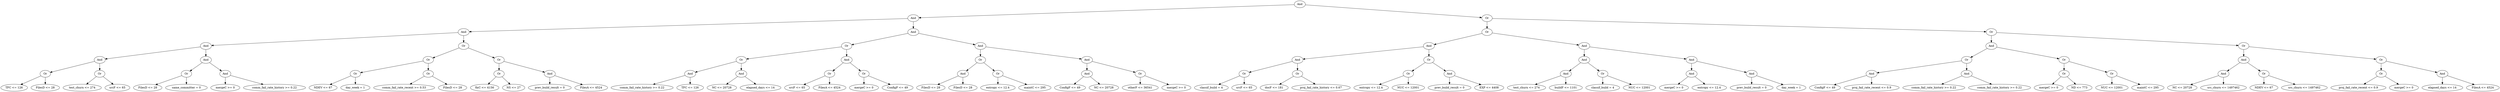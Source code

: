 digraph G {
	graph [bb="0,0,10522,468",
		dpi=78
	];
	node [label="\N"];
	1	 [height=0.5,
		label=And,
		pos="5104.2,450",
		width=0.75];
	2	 [height=0.5,
		label=And,
		pos="3857.2,378",
		width=0.75];
	1 -> 2	 [pos="e,3884.1,380.51 5077.3,447.49 4916.2,438.45 4080.8,391.55 3894.2,381.08"];
	3	 [height=0.5,
		label=Or,
		pos="6352.2,378",
		width=0.75];
	1 -> 3	 [pos="e,6325.3,380.51 5131.1,447.49 5292.3,438.45 6128.4,391.55 6315.2,381.08"];
	4	 [height=0.5,
		label=And,
		pos="1870.2,306",
		width=0.75];
	2 -> 4	 [pos="e,1897.4,307.96 3830.2,376.05 3613.7,368.42 2159.8,317.2 1907.5,308.31"];
	5	 [height=0.5,
		label=And,
		pos="3857.2,306",
		width=0.75];
	2 -> 5	 [pos="e,3857.2,324.1 3857.2,359.7 3857.2,351.98 3857.2,342.71 3857.2,334.11"];
	8	 [height=0.5,
		label=And,
		pos="863.19,234",
		width=0.75];
	4 -> 8	 [pos="e,890.24,236.88 1843.5,303.15 1704.5,293.48 1063.1,248.9 900.67,237.6"];
	9	 [height=0.5,
		label=Or,
		pos="1870.2,234",
		width=0.75];
	4 -> 9	 [pos="e,1870.2,252.1 1870.2,287.7 1870.2,279.98 1870.2,270.71 1870.2,262.11"];
	16	 [height=0.5,
		label=And,
		pos="419.19,162",
		width=0.75];
	8 -> 16	 [pos="e,445.28,167.11 837.08,228.88 761.43,216.96 542.03,182.37 455.19,168.68"];
	17	 [height=0.5,
		label=And,
		pos="863.19,162",
		width=0.75];
	8 -> 17	 [pos="e,863.19,180.1 863.19,215.7 863.19,207.98 863.19,198.71 863.19,190.11"];
	32	 [height=0.5,
		label=Or,
		pos="191.19,90",
		width=0.75];
	16 -> 32	 [pos="e,215.18,98.365 395.23,153.64 354.43,141.12 271.4,115.62 224.82,101.32"];
	33	 [height=0.5,
		label=Or,
		pos="419.19,90",
		width=0.75];
	16 -> 33	 [pos="e,419.19,108.1 419.19,143.7 419.19,135.98 419.19,126.71 419.19,118.11"];
	64	 [height=0.5,
		label="TFC <= 126",
		pos="57.195,18",
		width=1.5887];
	32 -> 64	 [pos="e,85.578,33.827 170.55,78.216 150.37,67.674 119.19,51.383 94.629,38.555"];
	65	 [height=0.5,
		label="FilesD <= 28",
		pos="191.19,18",
		width=1.6249];
	32 -> 65	 [pos="e,191.19,36.104 191.19,71.697 191.19,63.983 191.19,54.712 191.19,46.112"];
	66	 [height=0.5,
		label="test_churn <= 274",
		pos="345.19,18",
		width=2.1484];
	33 -> 66	 [pos="e,362.75,35.606 404.22,74.834 394.47,65.616 381.52,53.366 370.24,42.689"];
	67	 [height=0.5,
		label="srcF <= 65",
		pos="492.19,18",
		width=1.4443];
	33 -> 67	 [pos="e,475.4,35.103 433.97,74.834 443.72,65.486 456.72,53.02 467.96,42.239"];
	34	 [height=0.5,
		label=Or,
		pos="782.19,90",
		width=0.75];
	17 -> 34	 [pos="e,798.16,104.8 847.19,147.17 835.43,137.01 819.26,123.03 805.99,111.56"];
	35	 [height=0.5,
		label=And,
		pos="944.19,90",
		width=0.75];
	17 -> 35	 [pos="e,928.23,104.8 879.2,147.17 890.96,137.01 907.13,123.03 920.4,111.56"];
	68	 [height=0.5,
		label="FilesD <= 28",
		pos="620.19,18",
		width=1.6249];
	34 -> 68	 [pos="e,652.73,33.06 760.01,79.414 734.88,68.555 693.36,50.615 662.08,37.1"];
	69	 [height=0.5,
		label="same_committer = 0",
		pos="782.19,18",
		width=2.3651];
	34 -> 69	 [pos="e,782.19,36.104 782.19,71.697 782.19,63.983 782.19,54.712 782.19,46.112"];
	70	 [height=0.5,
		label="mergeC >= 0",
		pos="944.19,18",
		width=1.6429];
	35 -> 70	 [pos="e,944.19,36.104 944.19,71.697 944.19,63.983 944.19,54.712 944.19,46.112"];
	71	 [height=0.5,
		label="comm_fail_rate_history >= 0.22",
		pos="1149.2,18",
		width=3.5566];
	35 -> 71	 [pos="e,1102.8,34.851 967.71,80.97 998.09,70.597 1052,52.205 1093.1,38.143"];
	18	 [height=0.5,
		label=Or,
		pos="1801.2,162",
		width=0.75];
	9 -> 18	 [pos="e,1815.5,177.49 1855.9,218.5 1846.3,208.73 1833.4,195.69 1822.6,184.7"];
	19	 [height=0.5,
		label=Or,
		pos="2101.2,162",
		width=0.75];
	9 -> 19	 [pos="e,2076.9,170.37 1894.5,225.64 1935.8,213.12 2019.9,187.62 2067.1,173.32"];
	36	 [height=0.5,
		label=Or,
		pos="1495.2,90",
		width=0.75];
	18 -> 36	 [pos="e,1520.5,96.795 1775.9,155.21 1721.4,142.74 1592.7,113.3 1530.3,99.031"];
	37	 [height=0.5,
		label=Or,
		pos="1801.2,90",
		width=0.75];
	18 -> 37	 [pos="e,1801.2,108.1 1801.2,143.7 1801.2,135.98 1801.2,126.71 1801.2,118.11"];
	72	 [height=0.5,
		label="NDEV <= 67",
		pos="1355.2,18",
		width=1.661];
	36 -> 72	 [pos="e,1384.6,33.704 1474.2,78.52 1453,67.922 1419.8,51.296 1393.8,38.307"];
	73	 [height=0.5,
		label="day_week = 1",
		pos="1495.2,18",
		width=1.7151];
	36 -> 73	 [pos="e,1495.2,36.104 1495.2,71.697 1495.2,63.983 1495.2,54.712 1495.2,46.112"];
	74	 [height=0.5,
		label="comm_fail_rate_recent >= 0.53",
		pos="1700.2,18",
		width=3.4844];
	37 -> 74	 [pos="e,1724.5,35.878 1783.1,76.485 1769.2,66.841 1749.6,53.246 1732.9,41.698"];
	75	 [height=0.5,
		label="FilesD <= 28",
		pos="1902.2,18",
		width=1.6249];
	37 -> 75	 [pos="e,1879.3,34.846 1819.3,76.485 1833.6,66.573 1853.9,52.488 1870.8,40.741"];
	38	 [height=0.5,
		label=Or,
		pos="2101.2,90",
		width=0.75];
	19 -> 38	 [pos="e,2101.2,108.1 2101.2,143.7 2101.2,135.98 2101.2,126.71 2101.2,118.11"];
	39	 [height=0.5,
		label=And,
		pos="2317.2,90",
		width=0.75];
	19 -> 39	 [pos="e,2293.5,98.687 2125.1,153.24 2163.8,140.73 2239.9,116.05 2283.8,101.81"];
	76	 [height=0.5,
		label="fixC <= 4156",
		pos="2038.2,18",
		width=1.661];
	38 -> 76	 [pos="e,2053.3,35.789 2087.8,74.155 2079.8,65.2 2069.3,53.576 2060.1,43.309"];
	77	 [height=0.5,
		label="NS <= 27",
		pos="2163.2,18",
		width=1.2999];
	38 -> 77	 [pos="e,2148.8,35.29 2114.3,74.155 2122.4,65.072 2132.9,53.243 2142.1,42.87"];
	78	 [height=0.5,
		label="prev_build_result = 0",
		pos="2317.2,18",
		width=2.4734];
	39 -> 78	 [pos="e,2317.2,36.104 2317.2,71.697 2317.2,63.983 2317.2,54.712 2317.2,46.112"];
	79	 [height=0.5,
		label="FilesA <= 4524",
		pos="2492.2,18",
		width=1.8776];
	39 -> 79	 [pos="e,2456.4,33.313 2339.7,79.992 2366.7,69.191 2412.6,50.825 2447,37.063"];
	10	 [height=0.5,
		label=Or,
		pos="3574.2,234",
		width=0.75];
	5 -> 10	 [pos="e,3599.3,241.2 3832.1,298.79 3781.4,286.26 3666.9,257.93 3609,243.62"];
	11	 [height=0.5,
		label=And,
		pos="4139.2,234",
		width=0.75];
	5 -> 11	 [pos="e,4114.2,241.2 3882.2,298.79 3932.7,286.26 4046.8,257.93 4104.5,243.62"];
	20	 [height=0.5,
		label=Or,
		pos="3127.2,162",
		width=0.75];
	10 -> 20	 [pos="e,3153.2,167.08 3548.2,228.93 3472.3,217.05 3250.6,182.32 3163.2,168.64"];
	21	 [height=0.5,
		label=And,
		pos="3574.2,162",
		width=0.75];
	10 -> 21	 [pos="e,3574.2,180.1 3574.2,215.7 3574.2,207.98 3574.2,198.71 3574.2,190.11"];
	40	 [height=0.5,
		label=And,
		pos="2909.2,90",
		width=0.75];
	20 -> 40	 [pos="e,2932.9,98.615 3103.5,153.38 3064.5,140.88 2987.1,116.02 2942.7,101.75"];
	41	 [height=0.5,
		label=And,
		pos="3127.2,90",
		width=0.75];
	20 -> 41	 [pos="e,3127.2,108.1 3127.2,143.7 3127.2,135.98 3127.2,126.71 3127.2,118.11"];
	80	 [height=0.5,
		label="comm_fail_rate_history >= 0.22",
		pos="2706.2,18",
		width=3.5566];
	40 -> 80	 [pos="e,2752.4,34.921 2885.5,80.833 2855.4,70.449 2802.4,52.191 2761.9,38.198"];
	81	 [height=0.5,
		label="TFC <= 126",
		pos="2909.2,18",
		width=1.5887];
	40 -> 81	 [pos="e,2909.2,36.104 2909.2,71.697 2909.2,63.983 2909.2,54.712 2909.2,46.112"];
	82	 [height=0.5,
		label="NC <= 20728",
		pos="3045.2,18",
		width=1.6971];
	41 -> 82	 [pos="e,3064.2,35.257 3111,75.17 3099.9,65.667 3084.8,52.83 3071.9,41.826"];
	83	 [height=0.5,
		label="elapsed_days <= 14",
		pos="3209.2,18",
		width=2.347];
	41 -> 83	 [pos="e,3189.6,35.764 3143.4,75.17 3154.4,65.799 3169.1,53.186 3181.9,42.285"];
	42	 [height=0.5,
		label=Or,
		pos="3501.2,90",
		width=0.75];
	21 -> 42	 [pos="e,3515.9,105.14 3559.4,146.83 3549,136.87 3535,123.37 3523.2,112.14"];
	43	 [height=0.5,
		label=Or,
		pos="3646.2,90",
		width=0.75];
	21 -> 43	 [pos="e,3631.4,105.38 3588.8,146.83 3598.9,136.94 3612.7,123.55 3624.2,112.36"];
	84	 [height=0.5,
		label="srcF <= 65",
		pos="3363.2,18",
		width=1.4443];
	42 -> 84	 [pos="e,3391.3,33.253 3480.2,78.369 3459.1,67.639 3426,50.842 3400.4,37.85"];
	85	 [height=0.5,
		label="FilesA <= 4524",
		pos="3501.2,18",
		width=1.8776];
	42 -> 85	 [pos="e,3501.2,36.104 3501.2,71.697 3501.2,63.983 3501.2,54.712 3501.2,46.112"];
	86	 [height=0.5,
		label="mergeC >= 0",
		pos="3646.2,18",
		width=1.6429];
	43 -> 86	 [pos="e,3646.2,36.104 3646.2,71.697 3646.2,63.983 3646.2,54.712 3646.2,46.112"];
	87	 [height=0.5,
		label="ConfigF <= 49",
		pos="3789.2,18",
		width=1.8234];
	43 -> 87	 [pos="e,3758.5,34.03 3667.3,78.671 3688.8,68.125 3722.8,51.499 3749.4,38.472"];
	22	 [height=0.5,
		label=Or,
		pos="4139.2,162",
		width=0.75];
	11 -> 22	 [pos="e,4139.2,180.1 4139.2,215.7 4139.2,207.98 4139.2,198.71 4139.2,190.11"];
	23	 [height=0.5,
		label=And,
		pos="4586.2,162",
		width=0.75];
	11 -> 23	 [pos="e,4560.2,167.08 4165.2,228.93 4241.1,217.05 4462.8,182.32 4550.2,168.64"];
	44	 [height=0.5,
		label=And,
		pos="4066.2,90",
		width=0.75];
	22 -> 44	 [pos="e,4080.9,105.14 4124.4,146.83 4114,136.87 4100,123.37 4088.2,112.14"];
	45	 [height=0.5,
		label=Or,
		pos="4212.2,90",
		width=0.75];
	22 -> 45	 [pos="e,4197.4,105.14 4154,146.83 4164.4,136.87 4178.4,123.37 4190.2,112.14"];
	88	 [height=0.5,
		label="FilesD <= 28",
		pos="3931.2,18",
		width=1.6249];
	44 -> 88	 [pos="e,3959.8,33.827 4045.4,78.216 4025.1,67.674 3993.6,51.383 3968.9,38.555"];
	89	 [height=0.5,
		label="FilesD <= 28",
		pos="4066.2,18",
		width=1.6249];
	44 -> 89	 [pos="e,4066.2,36.104 4066.2,71.697 4066.2,63.983 4066.2,54.712 4066.2,46.112"];
	90	 [height=0.5,
		label="entropy <= 12.4",
		pos="4212.2,18",
		width=1.9318];
	45 -> 90	 [pos="e,4212.2,36.104 4212.2,71.697 4212.2,63.983 4212.2,54.712 4212.2,46.112"];
	91	 [height=0.5,
		label="maintC <= 295",
		pos="4365.2,18",
		width=1.8234];
	45 -> 91	 [pos="e,4333,33.71 4233.8,79.119 4257.1,68.441 4294.9,51.17 4323.9,37.874"];
	46	 [height=0.5,
		label=And,
		pos="4586.2,90",
		width=0.75];
	23 -> 46	 [pos="e,4586.2,108.1 4586.2,143.7 4586.2,135.98 4586.2,126.71 4586.2,118.11"];
	47	 [height=0.5,
		label=Or,
		pos="4810.2,90",
		width=0.75];
	23 -> 47	 [pos="e,4786.1,98.543 4610.2,153.51 4650.1,141.02 4730.5,115.89 4776.3,101.59"];
	92	 [height=0.5,
		label="ConfigF <= 49",
		pos="4514.2,18",
		width=1.8234];
	46 -> 92	 [pos="e,4531.3,35.606 4571.6,74.834 4562.1,65.616 4549.5,53.366 4538.6,42.689"];
	93	 [height=0.5,
		label="NC <= 20728",
		pos="4659.2,18",
		width=1.6971];
	46 -> 93	 [pos="e,4642.1,35.354 4601,74.834 4610.6,65.551 4623.5,53.193 4634.7,42.464"];
	94	 [height=0.5,
		label="otherF <= 36541",
		pos="4810.2,18",
		width=2.004];
	47 -> 94	 [pos="e,4810.2,36.104 4810.2,71.697 4810.2,63.983 4810.2,54.712 4810.2,46.112"];
	95	 [height=0.5,
		label="mergeC >= 0",
		pos="4959.2,18",
		width=1.6429];
	47 -> 95	 [pos="e,4928.3,33.514 4831.5,78.971 4854.3,68.272 4890.9,51.078 4919.1,37.837"];
	6	 [height=0.5,
		label=Or,
		pos="6352.2,306",
		width=0.75];
	3 -> 6	 [pos="e,6352.2,324.1 6352.2,359.7 6352.2,351.98 6352.2,342.71 6352.2,334.11"];
	7	 [height=0.5,
		label=Or,
		pos="8592.2,306",
		width=0.75];
	3 -> 7	 [pos="e,8565.2,307.84 6379.3,376.15 6612.9,368.85 8283.9,316.63 8555.1,308.16"];
	12	 [height=0.5,
		label=And,
		pos="6025.2,234",
		width=0.75];
	6 -> 12	 [pos="e,6050.8,240.48 6326.8,299.57 6269,287.19 6127.3,256.86 6060.8,242.62"];
	13	 [height=0.5,
		label=And,
		pos="6679.2,234",
		width=0.75];
	6 -> 13	 [pos="e,6653.6,240.48 6377.6,299.57 6435.4,287.19 6577.1,256.86 6643.6,242.62"];
	24	 [height=0.5,
		label=And,
		pos="5476.2,162",
		width=0.75];
	12 -> 24	 [pos="e,5502.4,166.34 5998.7,229.62 5908.8,218.16 5615.3,180.74 5512.3,167.61"];
	25	 [height=0.5,
		label=Or,
		pos="6025.2,162",
		width=0.75];
	12 -> 25	 [pos="e,6025.2,180.1 6025.2,215.7 6025.2,207.98 6025.2,198.71 6025.2,190.11"];
	48	 [height=0.5,
		label=Or,
		pos="5249.2,90",
		width=0.75];
	24 -> 48	 [pos="e,5273.3,98.437 5451.9,153.51 5411.2,140.96 5329.1,115.65 5282.9,101.39"];
	49	 [height=0.5,
		label=Or,
		pos="5476.2,90",
		width=0.75];
	24 -> 49	 [pos="e,5476.2,108.1 5476.2,143.7 5476.2,135.98 5476.2,126.71 5476.2,118.11"];
	96	 [height=0.5,
		label="classif_build = 4",
		pos="5108.2,18",
		width=1.9859];
	48 -> 96	 [pos="e,5139.1,34.353 5228.1,78.52 5207.1,68.092 5174.3,51.827 5148.3,38.934"];
	97	 [height=0.5,
		label="srcF <= 65",
		pos="5249.2,18",
		width=1.4443];
	48 -> 97	 [pos="e,5249.2,36.104 5249.2,71.697 5249.2,63.983 5249.2,54.712 5249.2,46.112"];
	98	 [height=0.5,
		label="docF <= 181",
		pos="5378.2,18",
		width=1.6429];
	49 -> 98	 [pos="e,5400.5,34.952 5458.2,76.161 5444.4,66.279 5424.9,52.394 5408.7,40.784"];
	99	 [height=0.5,
		label="proj_fail_rate_history <= 0.67",
		pos="5575.2,18",
		width=3.34];
	49 -> 99	 [pos="e,5551.5,35.722 5494.4,76.161 5508,66.481 5527.2,52.959 5543.4,41.497"];
	50	 [height=0.5,
		label=Or,
		pos="5938.2,90",
		width=0.75];
	25 -> 50	 [pos="e,5954.9,104.46 6008.4,147.5 5995.5,137.14 5977.6,122.67 5963,110.97"];
	51	 [height=0.5,
		label=And,
		pos="6113.2,90",
		width=0.75];
	25 -> 51	 [pos="e,6096.6,104.22 6042.2,147.5 6055.3,137.08 6073.6,122.49 6088.4,110.75"];
	100	 [height=0.5,
		label="entropy <= 12.4",
		pos="5783.2,18",
		width=1.9318];
	50 -> 100	 [pos="e,5816.3,33.971 5916.3,79.119 5892.8,68.509 5854.9,51.39 5825.6,38.128"];
	101	 [height=0.5,
		label="NUC <= 12001",
		pos="5938.2,18",
		width=1.8776];
	50 -> 101	 [pos="e,5938.2,36.104 5938.2,71.697 5938.2,63.983 5938.2,54.712 5938.2,46.112"];
	102	 [height=0.5,
		label="prev_build_result = 0",
		pos="6113.2,18",
		width=2.4734];
	51 -> 102	 [pos="e,6113.2,36.104 6113.2,71.697 6113.2,63.983 6113.2,54.712 6113.2,46.112"];
	103	 [height=0.5,
		label="EXP <= 4408",
		pos="6281.2,18",
		width=1.6971];
	51 -> 103	 [pos="e,6247.5,33.057 6135.5,79.705 6161.6,68.839 6205.3,50.608 6238.1,36.955"];
	26	 [height=0.5,
		label=And,
		pos="6679.2,162",
		width=0.75];
	13 -> 26	 [pos="e,6679.2,180.1 6679.2,215.7 6679.2,207.98 6679.2,198.71 6679.2,190.11"];
	27	 [height=0.5,
		label=And,
		pos="7132.2,162",
		width=0.75];
	13 -> 27	 [pos="e,7106,167.04 6705.2,228.99 6781.9,217.13 7007.4,182.28 7095.9,168.6"];
	52	 [height=0.5,
		label=And,
		pos="6600.2,90",
		width=0.75];
	26 -> 52	 [pos="e,6615.8,104.8 6663.6,147.17 6652.1,137.01 6636.3,123.03 6623.4,111.56"];
	53	 [height=0.5,
		label=Or,
		pos="6757.2,90",
		width=0.75];
	26 -> 53	 [pos="e,6741.8,104.8 6694.6,147.17 6705.9,137.01 6721.5,123.03 6734.3,111.56"];
	104	 [height=0.5,
		label="test_churn <= 274",
		pos="6437.2,18",
		width=2.1484];
	52 -> 104	 [pos="e,6472.4,34.105 6577.9,79.414 6553.2,68.826 6512.9,51.508 6481.7,38.122"];
	105	 [height=0.5,
		label="buildF <= 1101",
		pos="6600.2,18",
		width=1.8776];
	52 -> 105	 [pos="e,6600.2,36.104 6600.2,71.697 6600.2,63.983 6600.2,54.712 6600.2,46.112"];
	106	 [height=0.5,
		label="classif_build = 4",
		pos="6757.2,18",
		width=1.9859];
	53 -> 106	 [pos="e,6757.2,36.104 6757.2,71.697 6757.2,63.983 6757.2,54.712 6757.2,46.112"];
	107	 [height=0.5,
		label="NUC <= 12001",
		pos="6914.2,18",
		width=1.8776];
	53 -> 107	 [pos="e,6881.1,33.776 6779,79.267 6802.9,68.623 6841.7,51.303 6871.7,37.956"];
	54	 [height=0.5,
		label=And,
		pos="7132.2,90",
		width=0.75];
	27 -> 54	 [pos="e,7132.2,108.1 7132.2,143.7 7132.2,135.98 7132.2,126.71 7132.2,118.11"];
	55	 [height=0.5,
		label=And,
		pos="7383.2,90",
		width=0.75];
	27 -> 55	 [pos="e,7358.6,97.867 7156.7,154.16 7201.7,141.61 7297.5,114.9 7348.9,100.56"];
	108	 [height=0.5,
		label="mergeC >= 0",
		pos="7059.2,18",
		width=1.6429];
	54 -> 108	 [pos="e,7076.2,35.354 7117.4,74.834 7107.7,65.551 7094.9,53.193 7083.7,42.464"];
	109	 [height=0.5,
		label="entropy <= 12.4",
		pos="7206.2,18",
		width=1.9318];
	54 -> 109	 [pos="e,7188.6,35.606 7147.2,74.834 7156.9,65.616 7169.9,53.366 7181.2,42.689"];
	110	 [height=0.5,
		label="prev_build_result = 0",
		pos="7383.2,18",
		width=2.4734];
	55 -> 110	 [pos="e,7383.2,36.104 7383.2,71.697 7383.2,63.983 7383.2,54.712 7383.2,46.112"];
	111	 [height=0.5,
		label="day_week = 1",
		pos="7552.2,18",
		width=1.7151];
	55 -> 111	 [pos="e,7518.3,33.057 7405.6,79.705 7431.9,68.839 7475.9,50.608 7508.8,36.955"];
	14	 [height=0.5,
		label=And,
		pos="8592.2,234",
		width=0.75];
	7 -> 14	 [pos="e,8592.2,252.1 8592.2,287.7 8592.2,279.98 8592.2,270.71 8592.2,262.11"];
	15	 [height=0.5,
		label=Or,
		pos="9451.2,234",
		width=0.75];
	7 -> 15	 [pos="e,9424.4,237.18 8618.8,302.83 8743.6,292.66 9269.7,249.79 9414.3,238.01"];
	28	 [height=0.5,
		label=Or,
		pos="8288.2,162",
		width=0.75];
	14 -> 28	 [pos="e,8313.4,168.79 8567.1,227.21 8513,214.76 8385.6,185.42 8323.5,171.12"];
	29	 [height=0.5,
		label=Or,
		pos="8695.2,162",
		width=0.75];
	14 -> 29	 [pos="e,8676.9,175.41 8610.6,220.49 8626.7,209.54 8650.3,193.49 8668.5,181.14"];
	56	 [height=0.5,
		label=And,
		pos="7893.2,90",
		width=0.75];
	28 -> 56	 [pos="e,7919,95.564 8262.3,156.41 8193.7,144.25 8007.4,111.24 7928.9,97.319"];
	57	 [height=0.5,
		label=And,
		pos="8288.2,90",
		width=0.75];
	28 -> 57	 [pos="e,8288.2,108.1 8288.2,143.7 8288.2,135.98 8288.2,126.71 8288.2,118.11"];
	112	 [height=0.5,
		label="ConfigF <= 49",
		pos="7697.2,18",
		width=1.8234];
	56 -> 112	 [pos="e,7735.6,32.705 7869.9,80.695 7839.3,69.755 7784.7,50.247 7745,36.09"];
	113	 [height=0.5,
		label="proj_fail_rate_recent <= 0.9",
		pos="7893.2,18",
		width=3.1233];
	56 -> 113	 [pos="e,7893.2,36.104 7893.2,71.697 7893.2,63.983 7893.2,54.712 7893.2,46.112"];
	114	 [height=0.5,
		label="comm_fail_rate_history >= 0.22",
		pos="8151.2,18",
		width=3.5566];
	57 -> 114	 [pos="e,8183.4,35.471 8267.4,78.369 8247.6,68.262 8217.3,52.774 8192.6,40.152"];
	115	 [height=0.5,
		label="comm_fail_rate_history >= 0.22",
		pos="8425.2,18",
		width=3.5566];
	57 -> 115	 [pos="e,8393,35.471 8309,78.369 8328.8,68.262 8359.1,52.774 8383.8,40.152"];
	58	 [height=0.5,
		label=Or,
		pos="8695.2,90",
		width=0.75];
	29 -> 58	 [pos="e,8695.2,108.1 8695.2,143.7 8695.2,135.98 8695.2,126.71 8695.2,118.11"];
	59	 [height=0.5,
		label=Or,
		pos="8897.2,90",
		width=0.75];
	29 -> 59	 [pos="e,8873.8,99.115 8718.8,152.83 8754.7,140.37 8823.4,116.57 8864.3,102.41"];
	116	 [height=0.5,
		label="mergeC >= 0",
		pos="8630.2,18",
		width=1.6429];
	58 -> 116	 [pos="e,8645.8,35.789 8681.4,74.155 8673.1,65.2 8662.3,53.576 8652.8,43.309"];
	117	 [height=0.5,
		label="ND <= 773",
		pos="8759.2,18",
		width=1.4443];
	58 -> 117	 [pos="e,8744.3,35.29 8708.8,74.155 8717.1,65.072 8727.9,53.243 8737.4,42.87"];
	118	 [height=0.5,
		label="NUC <= 12001",
		pos="8897.2,18",
		width=1.8776];
	59 -> 118	 [pos="e,8897.2,36.104 8897.2,71.697 8897.2,63.983 8897.2,54.712 8897.2,46.112"];
	119	 [height=0.5,
		label="maintC <= 295",
		pos="9048.2,18",
		width=1.8234];
	59 -> 119	 [pos="e,9016.3,33.774 8918.8,78.971 8941.8,68.34 8978.5,51.296 9007,38.09"];
	30	 [height=0.5,
		label=And,
		pos="9451.2,162",
		width=0.75];
	15 -> 30	 [pos="e,9451.2,180.1 9451.2,215.7 9451.2,207.98 9451.2,198.71 9451.2,190.11"];
	31	 [height=0.5,
		label=Or,
		pos="10027,162",
		width=0.75];
	15 -> 31	 [pos="e,10001,166.2 9477.8,229.76 9571.2,218.42 9883.8,180.43 9990.9,167.42"];
	60	 [height=0.5,
		label=And,
		pos="9366.2,90",
		width=0.75];
	30 -> 60	 [pos="e,9382.5,104.46 9434.8,147.5 9422.2,137.14 9404.7,122.67 9390.4,110.97"];
	61	 [height=0.5,
		label=Or,
		pos="9537.2,90",
		width=0.75];
	30 -> 61	 [pos="e,9520.7,104.46 9467.8,147.5 9480.5,137.14 9498.3,122.67 9512.7,110.97"];
	120	 [height=0.5,
		label="NC <= 20728",
		pos="9193.2,18",
		width=1.6971];
	60 -> 120	 [pos="e,9227.8,32.989 9343.6,79.849 9316.7,68.988 9271.4,50.624 9237.4,36.905"];
	121	 [height=0.5,
		label="src_churn <= 1497462",
		pos="9366.2,18",
		width=2.5998];
	60 -> 121	 [pos="e,9366.2,36.104 9366.2,71.697 9366.2,63.983 9366.2,54.712 9366.2,46.112"];
	122	 [height=0.5,
		label="NDEV <= 67",
		pos="9537.2,18",
		width=1.661];
	61 -> 122	 [pos="e,9537.2,36.104 9537.2,71.697 9537.2,63.983 9537.2,54.712 9537.2,46.112"];
	123	 [height=0.5,
		label="src_churn <= 1497462",
		pos="9708.2,18",
		width=2.5998];
	61 -> 123	 [pos="e,9670.1,34.576 9559.6,79.849 9585.1,69.393 9627.6,51.982 9660.7,38.457"];
	62	 [height=0.5,
		label=Or,
		pos="10027,90",
		width=0.75];
	31 -> 62	 [pos="e,10027,108.1 10027,143.7 10027,135.98 10027,126.71 10027,118.11"];
	63	 [height=0.5,
		label=And,
		pos="10284,90",
		width=0.75];
	31 -> 63	 [pos="e,10260,97.692 10052,154.29 10098,141.74 10197,114.72 10250,100.38"];
	124	 [height=0.5,
		label="proj_fail_rate_recent <= 0.9",
		pos="9932.2,18",
		width=3.1233];
	62 -> 124	 [pos="e,9954.9,35.722 10010,76.161 9996.8,66.57 9978.6,53.207 9963.2,41.813"];
	125	 [height=0.5,
		label="mergeC >= 0",
		pos="10122,18",
		width=1.6429];
	62 -> 125	 [pos="e,10101,34.952 10045,76.161 10058,66.37 10077,52.649 10092,41.104"];
	126	 [height=0.5,
		label="elapsed_days <= 14",
		pos="10284,18",
		width=2.347];
	63 -> 126	 [pos="e,10284,36.104 10284,71.697 10284,63.983 10284,54.712 10284,46.112"];
	127	 [height=0.5,
		label="FilesA <= 4524",
		pos="10454,18",
		width=1.8776];
	63 -> 127	 [pos="e,10419,33.448 10307,79.705 10333,68.941 10377,50.948 10410,37.339"];
}
